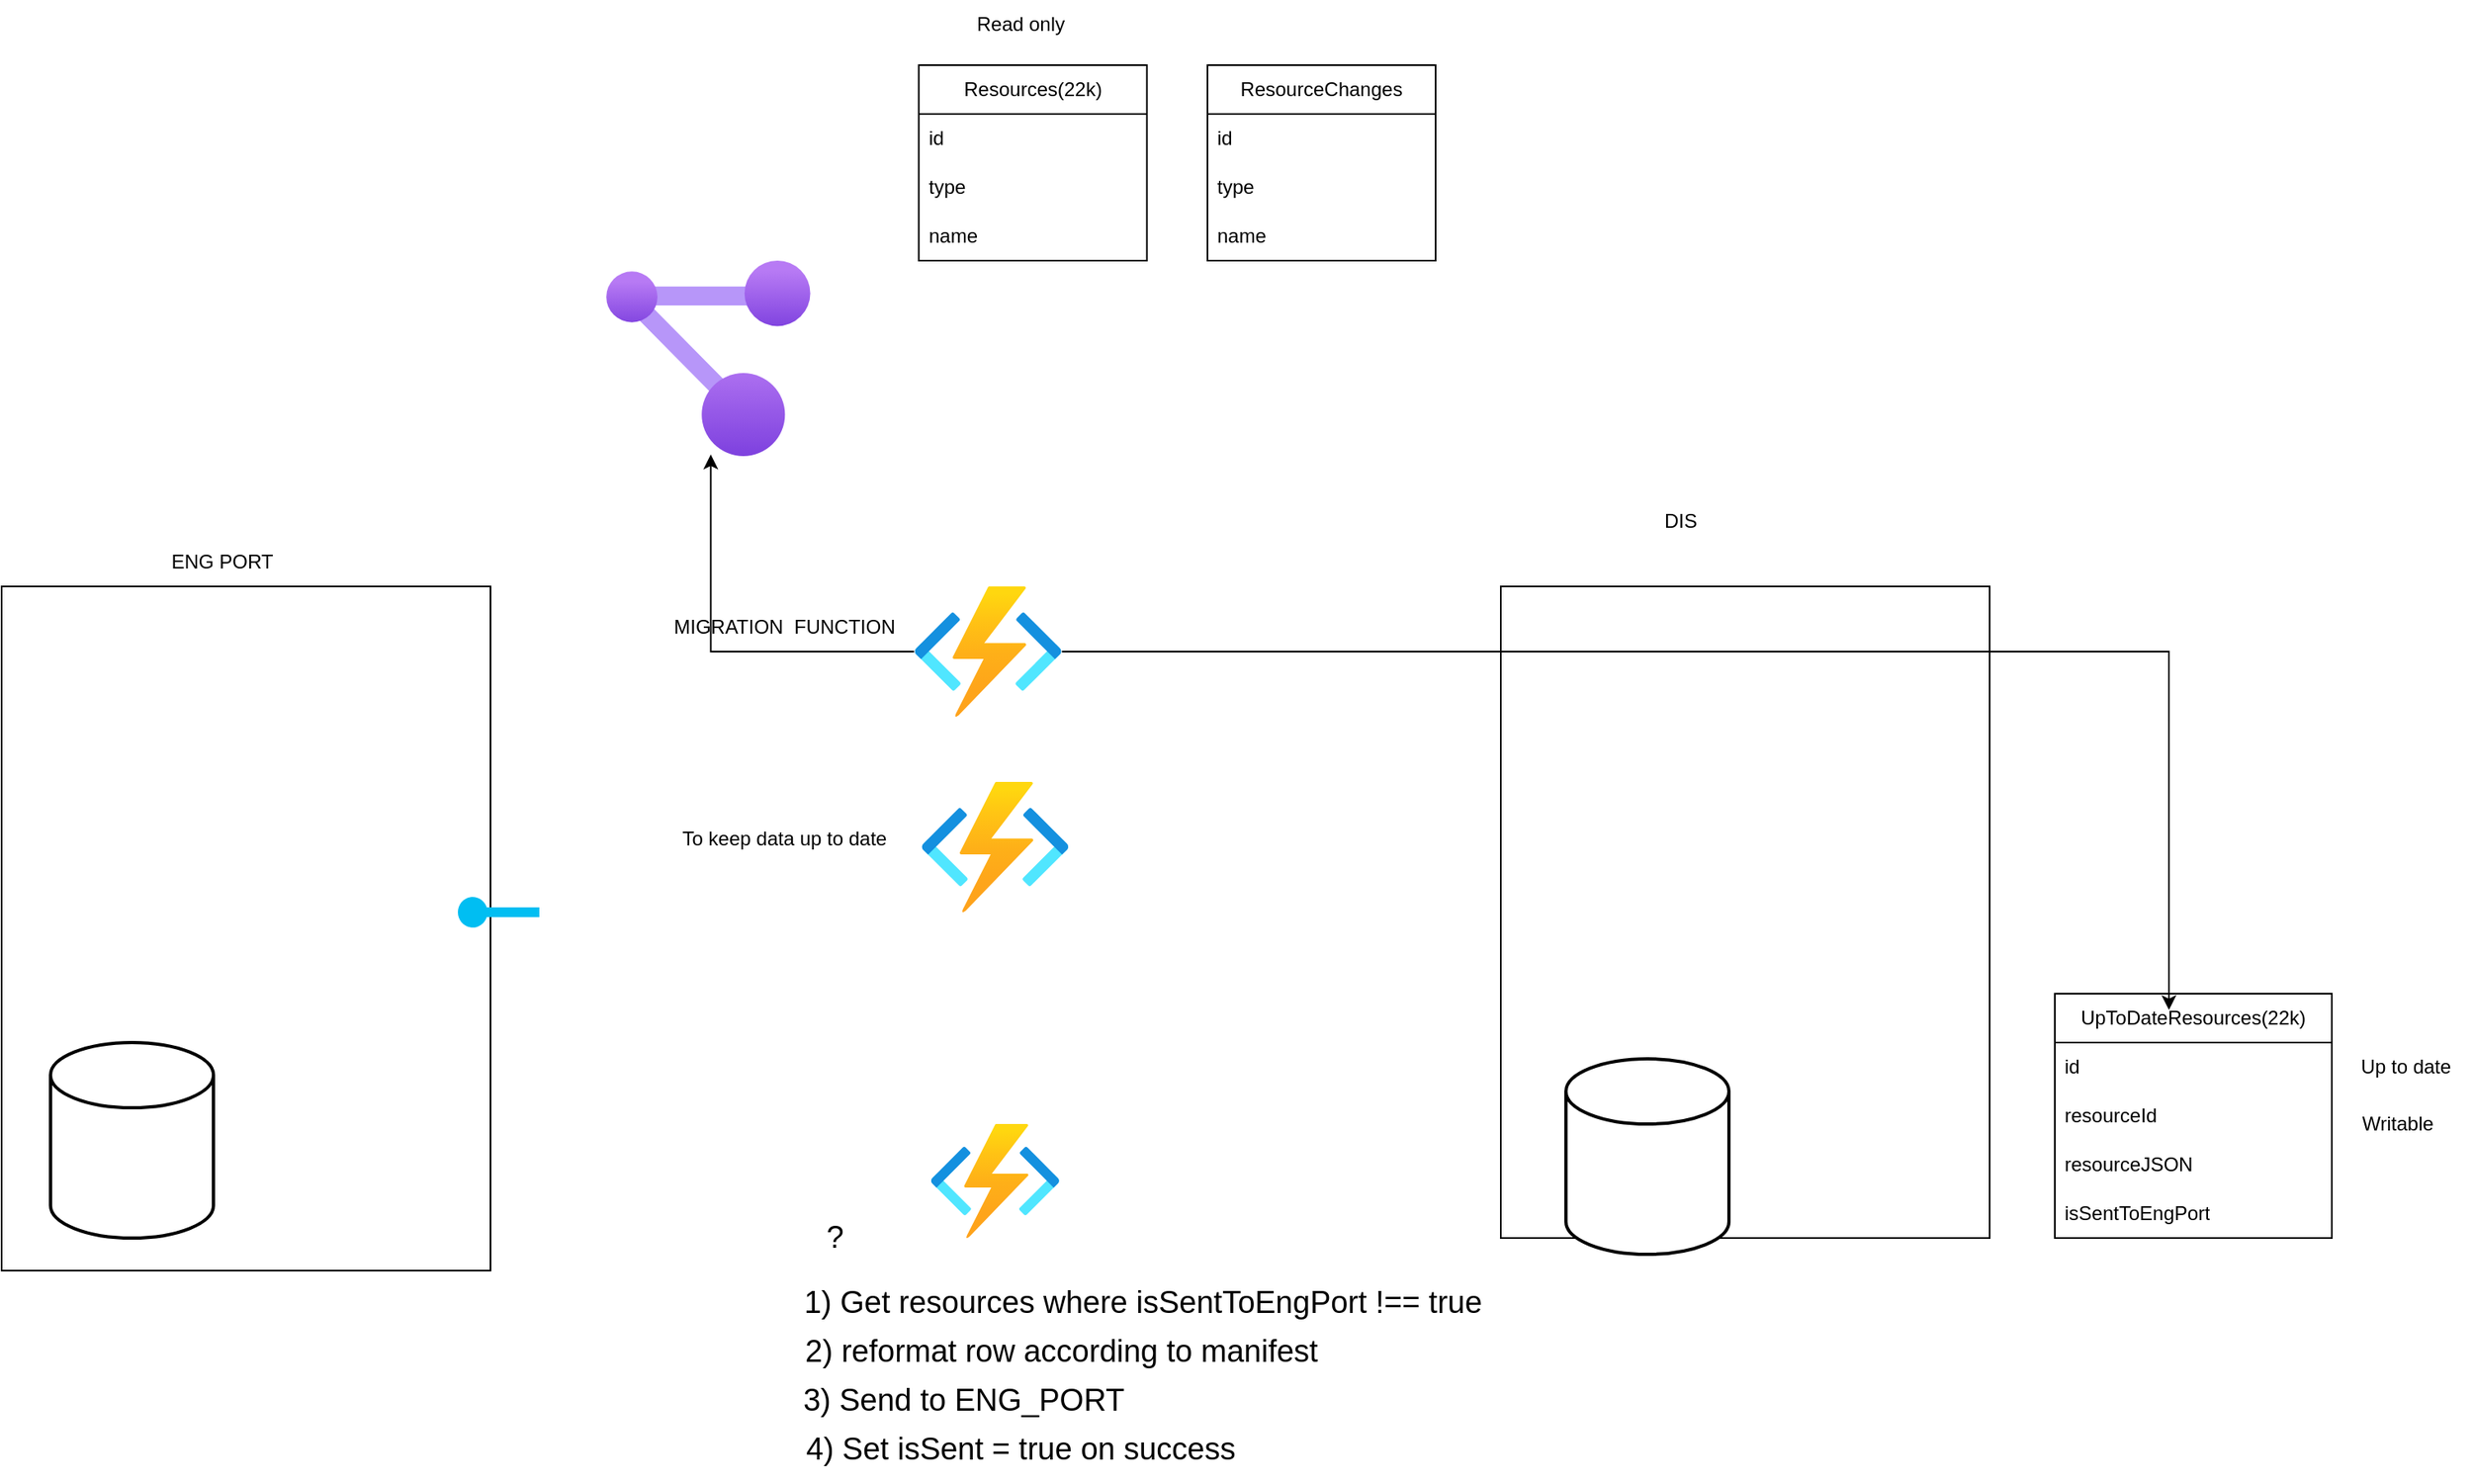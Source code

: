 <mxfile version="20.8.20" type="github">
  <diagram name="Page-1" id="t9uQAWmX41yd_XQ180Mt">
    <mxGraphModel dx="1480" dy="816" grid="1" gridSize="10" guides="1" tooltips="1" connect="1" arrows="1" fold="1" page="1" pageScale="1" pageWidth="1600" pageHeight="1200" math="0" shadow="0">
      <root>
        <mxCell id="0" />
        <mxCell id="1" parent="0" />
        <mxCell id="7P_vAX1WBsAH3C3ytIEA-1" value="" style="aspect=fixed;html=1;points=[];align=center;image;fontSize=12;image=img/lib/azure2/management_governance/Resource_Graph_Explorer.svg;" parent="1" vertex="1">
          <mxGeometry x="370.86" y="160" width="125.63" height="120" as="geometry" />
        </mxCell>
        <mxCell id="7P_vAX1WBsAH3C3ytIEA-2" value="Resources(22k)" style="swimlane;fontStyle=0;childLayout=stackLayout;horizontal=1;startSize=30;horizontalStack=0;resizeParent=1;resizeParentMax=0;resizeLast=0;collapsible=1;marginBottom=0;whiteSpace=wrap;html=1;" parent="1" vertex="1">
          <mxGeometry x="562.82" y="40" width="140" height="120" as="geometry" />
        </mxCell>
        <mxCell id="7P_vAX1WBsAH3C3ytIEA-3" value="id" style="text;strokeColor=none;fillColor=none;align=left;verticalAlign=middle;spacingLeft=4;spacingRight=4;overflow=hidden;points=[[0,0.5],[1,0.5]];portConstraint=eastwest;rotatable=0;whiteSpace=wrap;html=1;" parent="7P_vAX1WBsAH3C3ytIEA-2" vertex="1">
          <mxGeometry y="30" width="140" height="30" as="geometry" />
        </mxCell>
        <mxCell id="7P_vAX1WBsAH3C3ytIEA-4" value="type" style="text;strokeColor=none;fillColor=none;align=left;verticalAlign=middle;spacingLeft=4;spacingRight=4;overflow=hidden;points=[[0,0.5],[1,0.5]];portConstraint=eastwest;rotatable=0;whiteSpace=wrap;html=1;" parent="7P_vAX1WBsAH3C3ytIEA-2" vertex="1">
          <mxGeometry y="60" width="140" height="30" as="geometry" />
        </mxCell>
        <mxCell id="7P_vAX1WBsAH3C3ytIEA-5" value="name" style="text;strokeColor=none;fillColor=none;align=left;verticalAlign=middle;spacingLeft=4;spacingRight=4;overflow=hidden;points=[[0,0.5],[1,0.5]];portConstraint=eastwest;rotatable=0;whiteSpace=wrap;html=1;" parent="7P_vAX1WBsAH3C3ytIEA-2" vertex="1">
          <mxGeometry y="90" width="140" height="30" as="geometry" />
        </mxCell>
        <mxCell id="7P_vAX1WBsAH3C3ytIEA-6" value="" style="rounded=0;whiteSpace=wrap;html=1;" parent="1" vertex="1">
          <mxGeometry y="360" width="300" height="420" as="geometry" />
        </mxCell>
        <mxCell id="7P_vAX1WBsAH3C3ytIEA-7" value="ENG PORT" style="text;html=1;align=center;verticalAlign=middle;resizable=0;points=[];autosize=1;strokeColor=none;fillColor=none;" parent="1" vertex="1">
          <mxGeometry x="90" y="330" width="90" height="30" as="geometry" />
        </mxCell>
        <mxCell id="7P_vAX1WBsAH3C3ytIEA-8" value="" style="strokeWidth=2;html=1;shape=mxgraph.flowchart.database;whiteSpace=wrap;" parent="1" vertex="1">
          <mxGeometry x="30" y="640" width="100" height="120" as="geometry" />
        </mxCell>
        <mxCell id="7P_vAX1WBsAH3C3ytIEA-9" value="" style="verticalLabelPosition=bottom;html=1;verticalAlign=top;align=center;strokeColor=none;fillColor=#00BEF2;shape=mxgraph.azure.service_endpoint;" parent="1" vertex="1">
          <mxGeometry x="280" y="550" width="50" height="20" as="geometry" />
        </mxCell>
        <mxCell id="7P_vAX1WBsAH3C3ytIEA-10" value="" style="aspect=fixed;html=1;points=[];align=center;image;fontSize=12;image=img/lib/azure2/compute/Function_Apps.svg;" parent="1" vertex="1">
          <mxGeometry x="570" y="690" width="79.34" height="70" as="geometry" />
        </mxCell>
        <mxCell id="7P_vAX1WBsAH3C3ytIEA-11" value="UpToDateResources(22k)" style="swimlane;fontStyle=0;childLayout=stackLayout;horizontal=1;startSize=30;horizontalStack=0;resizeParent=1;resizeParentMax=0;resizeLast=0;collapsible=1;marginBottom=0;whiteSpace=wrap;html=1;" parent="1" vertex="1">
          <mxGeometry x="1260" y="610" width="170" height="150" as="geometry" />
        </mxCell>
        <mxCell id="7P_vAX1WBsAH3C3ytIEA-12" value="id" style="text;strokeColor=none;fillColor=none;align=left;verticalAlign=middle;spacingLeft=4;spacingRight=4;overflow=hidden;points=[[0,0.5],[1,0.5]];portConstraint=eastwest;rotatable=0;whiteSpace=wrap;html=1;" parent="7P_vAX1WBsAH3C3ytIEA-11" vertex="1">
          <mxGeometry y="30" width="170" height="30" as="geometry" />
        </mxCell>
        <mxCell id="7P_vAX1WBsAH3C3ytIEA-13" value="resourceId" style="text;strokeColor=none;fillColor=none;align=left;verticalAlign=middle;spacingLeft=4;spacingRight=4;overflow=hidden;points=[[0,0.5],[1,0.5]];portConstraint=eastwest;rotatable=0;whiteSpace=wrap;html=1;" parent="7P_vAX1WBsAH3C3ytIEA-11" vertex="1">
          <mxGeometry y="60" width="170" height="30" as="geometry" />
        </mxCell>
        <mxCell id="7P_vAX1WBsAH3C3ytIEA-14" value="resourceJSON" style="text;strokeColor=none;fillColor=none;align=left;verticalAlign=middle;spacingLeft=4;spacingRight=4;overflow=hidden;points=[[0,0.5],[1,0.5]];portConstraint=eastwest;rotatable=0;whiteSpace=wrap;html=1;" parent="7P_vAX1WBsAH3C3ytIEA-11" vertex="1">
          <mxGeometry y="90" width="170" height="30" as="geometry" />
        </mxCell>
        <mxCell id="7P_vAX1WBsAH3C3ytIEA-18" value="isSentToEngPort" style="text;strokeColor=none;fillColor=none;align=left;verticalAlign=middle;spacingLeft=4;spacingRight=4;overflow=hidden;points=[[0,0.5],[1,0.5]];portConstraint=eastwest;rotatable=0;whiteSpace=wrap;html=1;" parent="7P_vAX1WBsAH3C3ytIEA-11" vertex="1">
          <mxGeometry y="120" width="170" height="30" as="geometry" />
        </mxCell>
        <mxCell id="7P_vAX1WBsAH3C3ytIEA-15" value="" style="rounded=0;whiteSpace=wrap;html=1;" parent="1" vertex="1">
          <mxGeometry x="920" y="360" width="300" height="400" as="geometry" />
        </mxCell>
        <mxCell id="7P_vAX1WBsAH3C3ytIEA-16" value="" style="strokeWidth=2;html=1;shape=mxgraph.flowchart.database;whiteSpace=wrap;" parent="1" vertex="1">
          <mxGeometry x="960" y="650" width="100" height="120" as="geometry" />
        </mxCell>
        <mxCell id="7P_vAX1WBsAH3C3ytIEA-17" value="DIS" style="text;html=1;align=center;verticalAlign=middle;resizable=0;points=[];autosize=1;strokeColor=none;fillColor=none;" parent="1" vertex="1">
          <mxGeometry x="1010" y="305" width="40" height="30" as="geometry" />
        </mxCell>
        <mxCell id="7P_vAX1WBsAH3C3ytIEA-21" value="?" style="text;html=1;align=center;verticalAlign=middle;resizable=0;points=[];autosize=1;strokeColor=none;fillColor=none;fontSize=19;" parent="1" vertex="1">
          <mxGeometry x="496.49" y="740" width="30" height="40" as="geometry" />
        </mxCell>
        <mxCell id="7P_vAX1WBsAH3C3ytIEA-22" value="1) Get resources where isSentToEngPort !== true" style="text;html=1;align=center;verticalAlign=middle;resizable=0;points=[];autosize=1;strokeColor=none;fillColor=none;fontSize=19;" parent="1" vertex="1">
          <mxGeometry x="480" y="780" width="440" height="40" as="geometry" />
        </mxCell>
        <mxCell id="7P_vAX1WBsAH3C3ytIEA-23" value="2) reformat row according to manifest" style="text;html=1;align=center;verticalAlign=middle;resizable=0;points=[];autosize=1;strokeColor=none;fillColor=none;fontSize=19;" parent="1" vertex="1">
          <mxGeometry x="480" y="810" width="340" height="40" as="geometry" />
        </mxCell>
        <mxCell id="7P_vAX1WBsAH3C3ytIEA-24" value="3) Send to ENG_PORT" style="text;html=1;align=center;verticalAlign=middle;resizable=0;points=[];autosize=1;strokeColor=none;fillColor=none;fontSize=19;" parent="1" vertex="1">
          <mxGeometry x="480" y="840" width="220" height="40" as="geometry" />
        </mxCell>
        <mxCell id="7P_vAX1WBsAH3C3ytIEA-25" value="4) Set isSent = true on success" style="text;html=1;align=center;verticalAlign=middle;resizable=0;points=[];autosize=1;strokeColor=none;fillColor=none;fontSize=19;" parent="1" vertex="1">
          <mxGeometry x="480" y="870" width="290" height="40" as="geometry" />
        </mxCell>
        <mxCell id="7P_vAX1WBsAH3C3ytIEA-30" style="edgeStyle=orthogonalEdgeStyle;rounded=0;orthogonalLoop=1;jettySize=auto;html=1;entryX=0.512;entryY=0.992;entryDx=0;entryDy=0;entryPerimeter=0;" parent="1" source="7P_vAX1WBsAH3C3ytIEA-27" target="7P_vAX1WBsAH3C3ytIEA-1" edge="1">
          <mxGeometry relative="1" as="geometry" />
        </mxCell>
        <mxCell id="7P_vAX1WBsAH3C3ytIEA-32" style="edgeStyle=orthogonalEdgeStyle;rounded=0;orthogonalLoop=1;jettySize=auto;html=1;entryX=0.412;entryY=0.067;entryDx=0;entryDy=0;entryPerimeter=0;" parent="1" source="7P_vAX1WBsAH3C3ytIEA-27" target="7P_vAX1WBsAH3C3ytIEA-11" edge="1">
          <mxGeometry relative="1" as="geometry" />
        </mxCell>
        <mxCell id="7P_vAX1WBsAH3C3ytIEA-27" value="" style="aspect=fixed;html=1;points=[];align=center;image;fontSize=12;image=img/lib/azure2/compute/Function_Apps.svg;" parent="1" vertex="1">
          <mxGeometry x="560" y="360" width="90.67" height="80" as="geometry" />
        </mxCell>
        <mxCell id="7P_vAX1WBsAH3C3ytIEA-29" value="MIGRATION&amp;nbsp; FUNCTION&lt;br&gt;" style="text;html=1;align=center;verticalAlign=middle;resizable=0;points=[];autosize=1;strokeColor=none;fillColor=none;" parent="1" vertex="1">
          <mxGeometry x="400" y="370" width="160" height="30" as="geometry" />
        </mxCell>
        <mxCell id="7P_vAX1WBsAH3C3ytIEA-33" value="Up to date" style="text;html=1;align=center;verticalAlign=middle;resizable=0;points=[];autosize=1;strokeColor=none;fillColor=none;" parent="1" vertex="1">
          <mxGeometry x="1435" y="640" width="80" height="30" as="geometry" />
        </mxCell>
        <mxCell id="7P_vAX1WBsAH3C3ytIEA-35" value="Writable" style="text;html=1;align=center;verticalAlign=middle;resizable=0;points=[];autosize=1;strokeColor=none;fillColor=none;" parent="1" vertex="1">
          <mxGeometry x="1435" y="675" width="70" height="30" as="geometry" />
        </mxCell>
        <mxCell id="7P_vAX1WBsAH3C3ytIEA-36" value="Read only" style="text;html=1;align=center;verticalAlign=middle;resizable=0;points=[];autosize=1;strokeColor=none;fillColor=none;" parent="1" vertex="1">
          <mxGeometry x="585" width="80" height="30" as="geometry" />
        </mxCell>
        <mxCell id="7P_vAX1WBsAH3C3ytIEA-38" value="ResourceChanges" style="swimlane;fontStyle=0;childLayout=stackLayout;horizontal=1;startSize=30;horizontalStack=0;resizeParent=1;resizeParentMax=0;resizeLast=0;collapsible=1;marginBottom=0;whiteSpace=wrap;html=1;" parent="1" vertex="1">
          <mxGeometry x="740" y="40" width="140" height="120" as="geometry" />
        </mxCell>
        <mxCell id="7P_vAX1WBsAH3C3ytIEA-39" value="id" style="text;strokeColor=none;fillColor=none;align=left;verticalAlign=middle;spacingLeft=4;spacingRight=4;overflow=hidden;points=[[0,0.5],[1,0.5]];portConstraint=eastwest;rotatable=0;whiteSpace=wrap;html=1;" parent="7P_vAX1WBsAH3C3ytIEA-38" vertex="1">
          <mxGeometry y="30" width="140" height="30" as="geometry" />
        </mxCell>
        <mxCell id="7P_vAX1WBsAH3C3ytIEA-40" value="type" style="text;strokeColor=none;fillColor=none;align=left;verticalAlign=middle;spacingLeft=4;spacingRight=4;overflow=hidden;points=[[0,0.5],[1,0.5]];portConstraint=eastwest;rotatable=0;whiteSpace=wrap;html=1;" parent="7P_vAX1WBsAH3C3ytIEA-38" vertex="1">
          <mxGeometry y="60" width="140" height="30" as="geometry" />
        </mxCell>
        <mxCell id="7P_vAX1WBsAH3C3ytIEA-41" value="name" style="text;strokeColor=none;fillColor=none;align=left;verticalAlign=middle;spacingLeft=4;spacingRight=4;overflow=hidden;points=[[0,0.5],[1,0.5]];portConstraint=eastwest;rotatable=0;whiteSpace=wrap;html=1;" parent="7P_vAX1WBsAH3C3ytIEA-38" vertex="1">
          <mxGeometry y="90" width="140" height="30" as="geometry" />
        </mxCell>
        <mxCell id="7P_vAX1WBsAH3C3ytIEA-47" value="" style="aspect=fixed;html=1;points=[];align=center;image;fontSize=12;image=img/lib/azure2/compute/Function_Apps.svg;" parent="1" vertex="1">
          <mxGeometry x="564.33" y="480" width="90.67" height="80" as="geometry" />
        </mxCell>
        <mxCell id="7P_vAX1WBsAH3C3ytIEA-48" value="To keep data up to date" style="text;html=1;align=center;verticalAlign=middle;resizable=0;points=[];autosize=1;strokeColor=none;fillColor=none;" parent="1" vertex="1">
          <mxGeometry x="405" y="500" width="150" height="30" as="geometry" />
        </mxCell>
      </root>
    </mxGraphModel>
  </diagram>
</mxfile>
